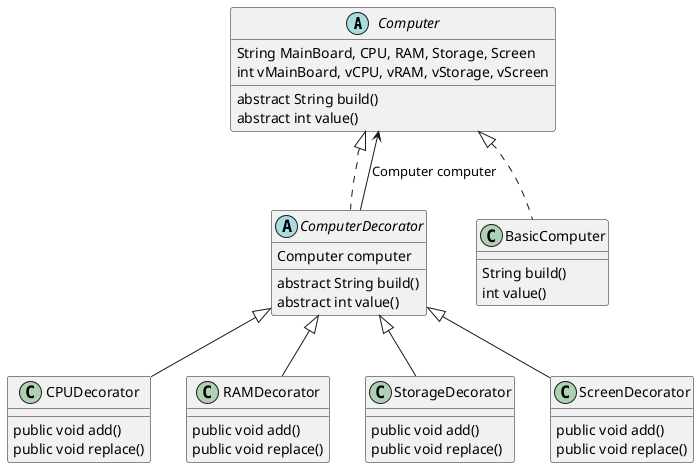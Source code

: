 @startuml
'https://plantuml.com/sequence-diagram
abstract class Computer {
    String MainBoard, CPU, RAM, Storage, Screen
    int vMainBoard, vCPU, vRAM, vStorage, vScreen
    abstract String build()
    abstract int value()
}

abstract class ComputerDecorator implements Computer {
    Computer computer
    abstract String build()
    abstract int value()
}

class BasicComputer implements Computer {
    String build()
    int value()
}

class CPUDecorator extends ComputerDecorator {
    public void add()
    public void replace()
}
class RAMDecorator extends ComputerDecorator {
    public void add()
    public void replace()
}
class StorageDecorator extends ComputerDecorator {
    public void add()
    public void replace()
}
class ScreenDecorator extends ComputerDecorator {
    public void add()
    public void replace()
}

ComputerDecorator --> Computer:Computer computer
@enduml